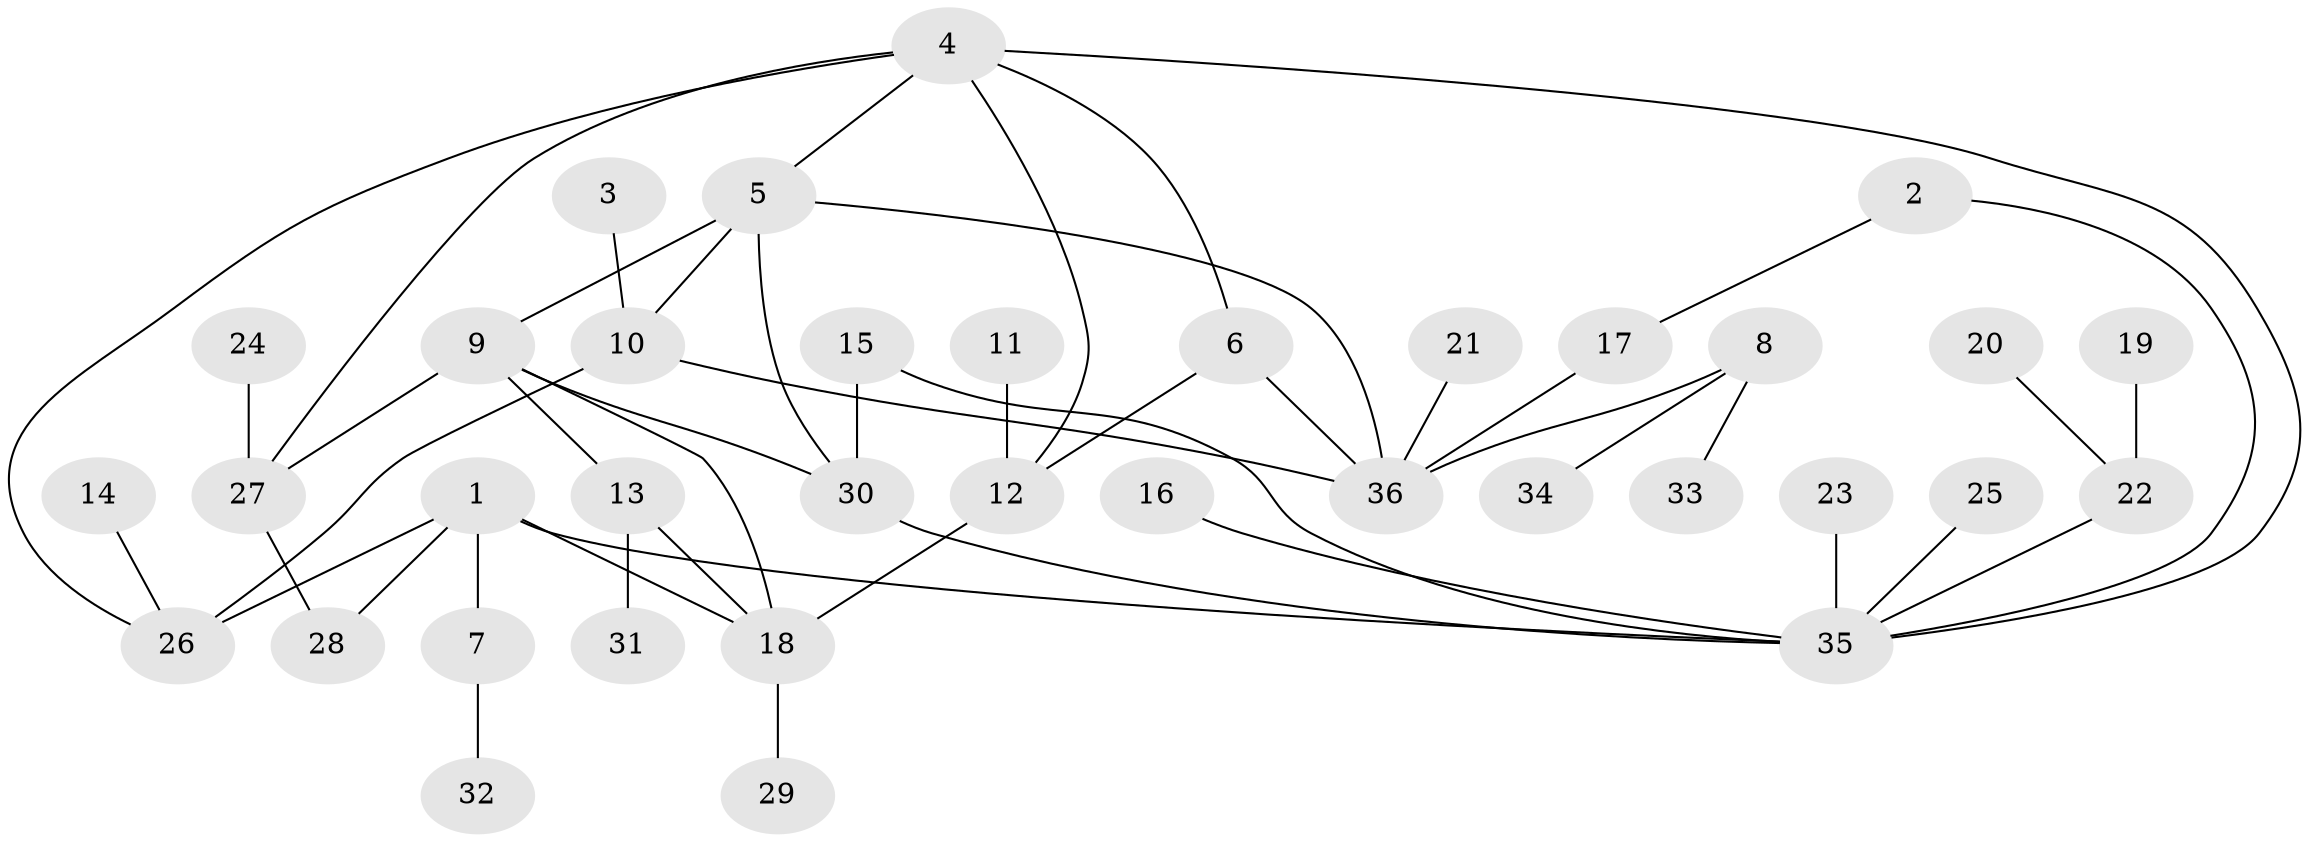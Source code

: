 // original degree distribution, {6: 0.08333333333333333, 7: 0.041666666666666664, 4: 0.041666666666666664, 5: 0.027777777777777776, 3: 0.05555555555555555, 9: 0.013888888888888888, 11: 0.013888888888888888, 2: 0.1527777777777778, 1: 0.5694444444444444}
// Generated by graph-tools (version 1.1) at 2025/02/03/09/25 03:02:32]
// undirected, 36 vertices, 49 edges
graph export_dot {
graph [start="1"]
  node [color=gray90,style=filled];
  1;
  2;
  3;
  4;
  5;
  6;
  7;
  8;
  9;
  10;
  11;
  12;
  13;
  14;
  15;
  16;
  17;
  18;
  19;
  20;
  21;
  22;
  23;
  24;
  25;
  26;
  27;
  28;
  29;
  30;
  31;
  32;
  33;
  34;
  35;
  36;
  1 -- 7 [weight=1.0];
  1 -- 18 [weight=1.0];
  1 -- 26 [weight=2.0];
  1 -- 28 [weight=1.0];
  1 -- 35 [weight=1.0];
  2 -- 17 [weight=1.0];
  2 -- 35 [weight=1.0];
  3 -- 10 [weight=1.0];
  4 -- 5 [weight=1.0];
  4 -- 6 [weight=1.0];
  4 -- 12 [weight=1.0];
  4 -- 26 [weight=1.0];
  4 -- 27 [weight=1.0];
  4 -- 35 [weight=1.0];
  5 -- 9 [weight=1.0];
  5 -- 10 [weight=1.0];
  5 -- 30 [weight=1.0];
  5 -- 36 [weight=1.0];
  6 -- 12 [weight=1.0];
  6 -- 36 [weight=2.0];
  7 -- 32 [weight=1.0];
  8 -- 33 [weight=1.0];
  8 -- 34 [weight=1.0];
  8 -- 36 [weight=1.0];
  9 -- 13 [weight=1.0];
  9 -- 18 [weight=1.0];
  9 -- 27 [weight=1.0];
  9 -- 30 [weight=1.0];
  10 -- 26 [weight=1.0];
  10 -- 36 [weight=1.0];
  11 -- 12 [weight=1.0];
  12 -- 18 [weight=1.0];
  13 -- 18 [weight=1.0];
  13 -- 31 [weight=1.0];
  14 -- 26 [weight=1.0];
  15 -- 30 [weight=1.0];
  15 -- 35 [weight=1.0];
  16 -- 35 [weight=1.0];
  17 -- 36 [weight=1.0];
  18 -- 29 [weight=1.0];
  19 -- 22 [weight=1.0];
  20 -- 22 [weight=1.0];
  21 -- 36 [weight=1.0];
  22 -- 35 [weight=1.0];
  23 -- 35 [weight=1.0];
  24 -- 27 [weight=1.0];
  25 -- 35 [weight=1.0];
  27 -- 28 [weight=1.0];
  30 -- 35 [weight=1.0];
}
